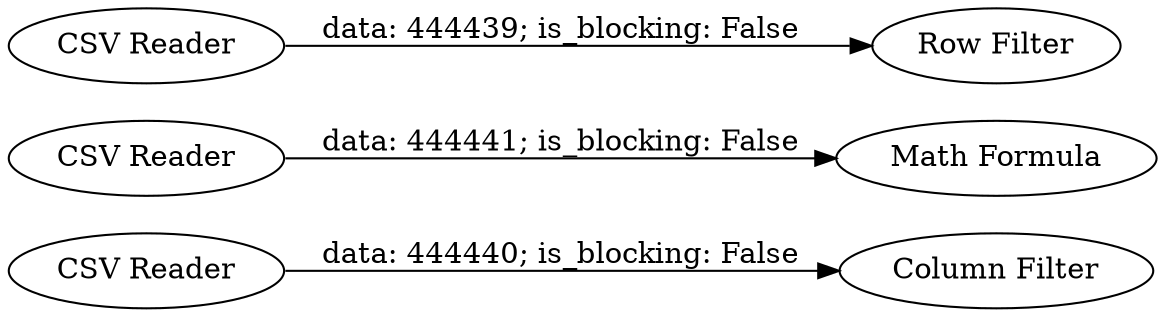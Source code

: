 digraph {
	"-4066531756915078013_3" [label="CSV Reader"]
	"-4066531756915078013_6" [label="Math Formula"]
	"-4066531756915078013_4" [label="Column Filter"]
	"-4066531756915078013_1" [label="CSV Reader"]
	"-4066531756915078013_5" [label="CSV Reader"]
	"-4066531756915078013_2" [label="Row Filter"]
	"-4066531756915078013_5" -> "-4066531756915078013_6" [label="data: 444441; is_blocking: False"]
	"-4066531756915078013_1" -> "-4066531756915078013_2" [label="data: 444439; is_blocking: False"]
	"-4066531756915078013_3" -> "-4066531756915078013_4" [label="data: 444440; is_blocking: False"]
	rankdir=LR
}
